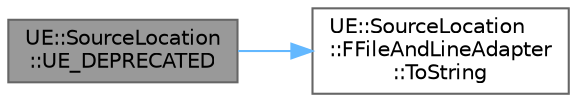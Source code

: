 digraph "UE::SourceLocation::UE_DEPRECATED"
{
 // INTERACTIVE_SVG=YES
 // LATEX_PDF_SIZE
  bgcolor="transparent";
  edge [fontname=Helvetica,fontsize=10,labelfontname=Helvetica,labelfontsize=10];
  node [fontname=Helvetica,fontsize=10,shape=box,height=0.2,width=0.4];
  rankdir="LR";
  Node1 [id="Node000001",label="UE::SourceLocation\l::UE_DEPRECATED",height=0.2,width=0.4,color="gray40", fillcolor="grey60", style="filled", fontcolor="black",tooltip="Returns an owning string with full source location information (file name, line, column,..."];
  Node1 -> Node2 [id="edge1_Node000001_Node000002",color="steelblue1",style="solid",tooltip=" "];
  Node2 [id="Node000002",label="UE::SourceLocation\l::FFileAndLineAdapter\l::ToString",height=0.2,width=0.4,color="grey40", fillcolor="white", style="filled",URL="$d2/da2/structUE_1_1SourceLocation_1_1FFileAndLineAdapter.html#ac4ab94a3126ba9bb3eb0c2299bced161",tooltip="Converts the source location to a readable format with file and line information."];
}

